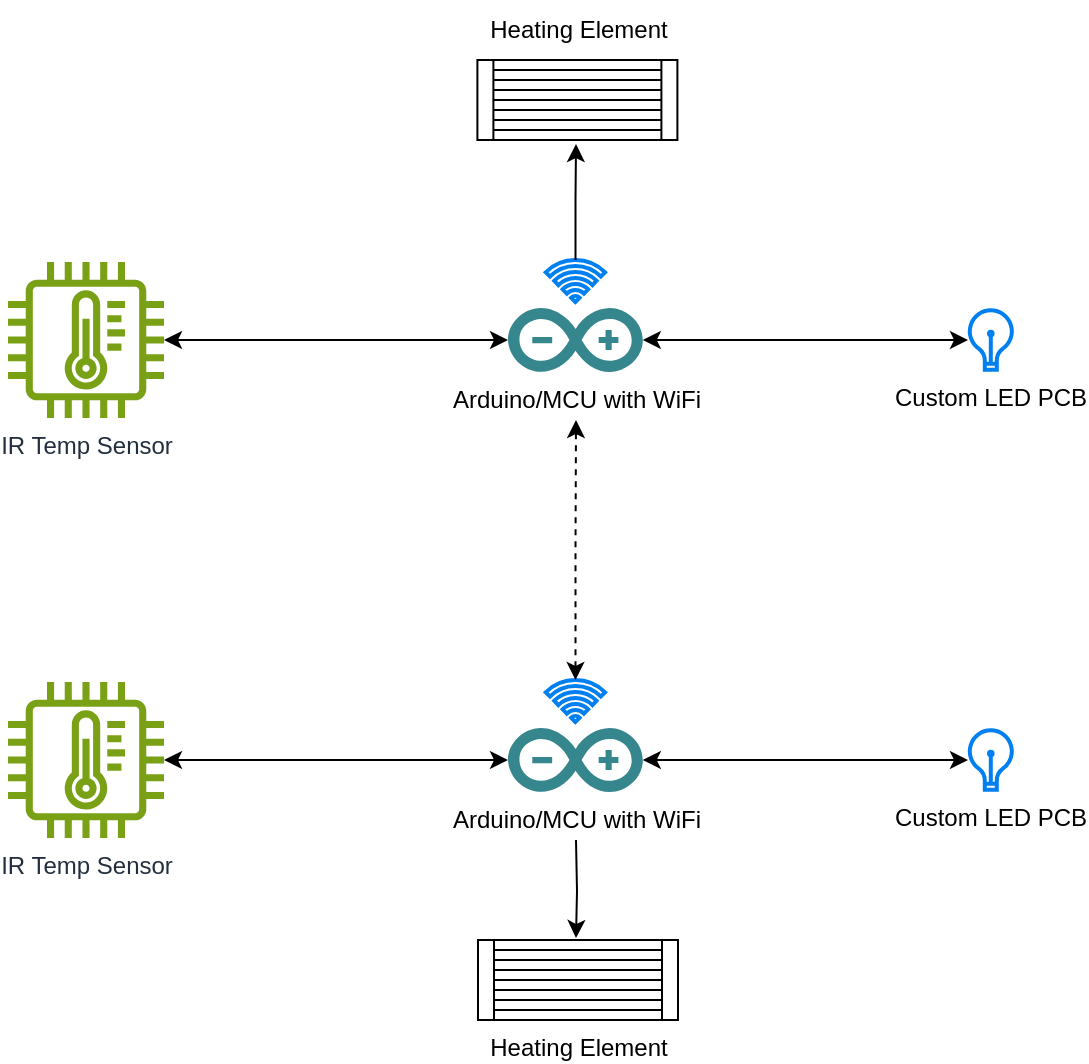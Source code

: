 <mxfile version="26.0.8">
  <diagram name="Page-1" id="F-86t3H7WfNWwWMnKCw-">
    <mxGraphModel dx="984" dy="538" grid="1" gridSize="10" guides="1" tooltips="1" connect="1" arrows="1" fold="1" page="1" pageScale="1" pageWidth="850" pageHeight="1100" math="0" shadow="0">
      <root>
        <mxCell id="0" />
        <mxCell id="1" parent="0" />
        <mxCell id="Mc2AFaffPODwrsvcCSGy-6" style="edgeStyle=orthogonalEdgeStyle;rounded=0;orthogonalLoop=1;jettySize=auto;html=1;startArrow=classic;startFill=1;" edge="1" parent="1" source="Mc2AFaffPODwrsvcCSGy-1" target="Mc2AFaffPODwrsvcCSGy-2">
          <mxGeometry relative="1" as="geometry" />
        </mxCell>
        <mxCell id="Mc2AFaffPODwrsvcCSGy-1" value="IR Temp Sensor" style="sketch=0;outlineConnect=0;fontColor=#232F3E;gradientColor=none;fillColor=#7AA116;strokeColor=none;dashed=0;verticalLabelPosition=bottom;verticalAlign=top;align=center;html=1;fontSize=12;fontStyle=0;aspect=fixed;pointerEvents=1;shape=mxgraph.aws4.iot_thing_temperature_sensor;" vertex="1" parent="1">
          <mxGeometry x="140" y="411" width="78" height="78" as="geometry" />
        </mxCell>
        <mxCell id="Mc2AFaffPODwrsvcCSGy-4" value="Custom LED PCB" style="html=1;verticalLabelPosition=bottom;align=center;labelBackgroundColor=#ffffff;verticalAlign=top;strokeWidth=2;strokeColor=#0080F0;shadow=0;dashed=0;shape=mxgraph.ios7.icons.lightbulb;" vertex="1" parent="1">
          <mxGeometry x="620" y="435.15" width="22.8" height="29.7" as="geometry" />
        </mxCell>
        <mxCell id="Mc2AFaffPODwrsvcCSGy-5" value="" style="group" vertex="1" connectable="0" parent="1">
          <mxGeometry x="390" y="410" width="67.4" height="56" as="geometry" />
        </mxCell>
        <mxCell id="Mc2AFaffPODwrsvcCSGy-2" value="Arduino/MCU with WiFi" style="dashed=0;outlineConnect=0;html=1;align=center;labelPosition=center;verticalLabelPosition=bottom;verticalAlign=top;shape=mxgraph.weblogos.arduino;fillColor=#36868D;strokeColor=none" vertex="1" parent="Mc2AFaffPODwrsvcCSGy-5">
          <mxGeometry y="24" width="67.4" height="32" as="geometry" />
        </mxCell>
        <mxCell id="Mc2AFaffPODwrsvcCSGy-3" value="" style="html=1;verticalLabelPosition=bottom;align=center;labelBackgroundColor=#ffffff;verticalAlign=top;strokeWidth=2;strokeColor=#0080F0;shadow=0;dashed=0;shape=mxgraph.ios7.icons.wifi;pointerEvents=1" vertex="1" parent="Mc2AFaffPODwrsvcCSGy-5">
          <mxGeometry x="18.85" width="29.7" height="21" as="geometry" />
        </mxCell>
        <mxCell id="Mc2AFaffPODwrsvcCSGy-7" style="edgeStyle=orthogonalEdgeStyle;rounded=0;orthogonalLoop=1;jettySize=auto;html=1;entryX=0;entryY=0.5;entryDx=0;entryDy=0;entryPerimeter=0;startArrow=classic;startFill=1;" edge="1" parent="1" source="Mc2AFaffPODwrsvcCSGy-2" target="Mc2AFaffPODwrsvcCSGy-4">
          <mxGeometry relative="1" as="geometry" />
        </mxCell>
        <mxCell id="Mc2AFaffPODwrsvcCSGy-8" style="edgeStyle=orthogonalEdgeStyle;rounded=0;orthogonalLoop=1;jettySize=auto;html=1;startArrow=classic;startFill=1;" edge="1" parent="1" source="Mc2AFaffPODwrsvcCSGy-9" target="Mc2AFaffPODwrsvcCSGy-12">
          <mxGeometry relative="1" as="geometry" />
        </mxCell>
        <mxCell id="Mc2AFaffPODwrsvcCSGy-9" value="IR Temp Sensor" style="sketch=0;outlineConnect=0;fontColor=#232F3E;gradientColor=none;fillColor=#7AA116;strokeColor=none;dashed=0;verticalLabelPosition=bottom;verticalAlign=top;align=center;html=1;fontSize=12;fontStyle=0;aspect=fixed;pointerEvents=1;shape=mxgraph.aws4.iot_thing_temperature_sensor;" vertex="1" parent="1">
          <mxGeometry x="140" y="201" width="78" height="78" as="geometry" />
        </mxCell>
        <mxCell id="Mc2AFaffPODwrsvcCSGy-10" value="Custom LED PCB" style="html=1;verticalLabelPosition=bottom;align=center;labelBackgroundColor=#ffffff;verticalAlign=top;strokeWidth=2;strokeColor=#0080F0;shadow=0;dashed=0;shape=mxgraph.ios7.icons.lightbulb;" vertex="1" parent="1">
          <mxGeometry x="620" y="225.15" width="22.8" height="29.7" as="geometry" />
        </mxCell>
        <mxCell id="Mc2AFaffPODwrsvcCSGy-11" value="" style="group" vertex="1" connectable="0" parent="1">
          <mxGeometry x="390" y="200" width="67.4" height="56" as="geometry" />
        </mxCell>
        <mxCell id="Mc2AFaffPODwrsvcCSGy-12" value="Arduino/MCU with WiFi" style="dashed=0;outlineConnect=0;html=1;align=center;labelPosition=center;verticalLabelPosition=bottom;verticalAlign=top;shape=mxgraph.weblogos.arduino;fillColor=#36868D;strokeColor=none" vertex="1" parent="Mc2AFaffPODwrsvcCSGy-11">
          <mxGeometry y="24" width="67.4" height="32" as="geometry" />
        </mxCell>
        <mxCell id="Mc2AFaffPODwrsvcCSGy-13" value="" style="html=1;verticalLabelPosition=bottom;align=center;labelBackgroundColor=#ffffff;verticalAlign=top;strokeWidth=2;strokeColor=#0080F0;shadow=0;dashed=0;shape=mxgraph.ios7.icons.wifi;pointerEvents=1" vertex="1" parent="Mc2AFaffPODwrsvcCSGy-11">
          <mxGeometry x="18.85" width="29.7" height="21" as="geometry" />
        </mxCell>
        <mxCell id="Mc2AFaffPODwrsvcCSGy-14" style="edgeStyle=orthogonalEdgeStyle;rounded=0;orthogonalLoop=1;jettySize=auto;html=1;entryX=0;entryY=0.5;entryDx=0;entryDy=0;entryPerimeter=0;startArrow=classic;startFill=1;" edge="1" parent="1" source="Mc2AFaffPODwrsvcCSGy-12" target="Mc2AFaffPODwrsvcCSGy-10">
          <mxGeometry relative="1" as="geometry" />
        </mxCell>
        <mxCell id="Mc2AFaffPODwrsvcCSGy-15" style="edgeStyle=orthogonalEdgeStyle;rounded=0;orthogonalLoop=1;jettySize=auto;html=1;startArrow=classic;startFill=1;dashed=1;" edge="1" parent="1" source="Mc2AFaffPODwrsvcCSGy-3">
          <mxGeometry relative="1" as="geometry">
            <mxPoint x="424" y="280" as="targetPoint" />
          </mxGeometry>
        </mxCell>
        <mxCell id="Mc2AFaffPODwrsvcCSGy-20" value="" style="shape=mxgraph.pid.heat_exchangers.fixed_straight_tubes_heat_exchanger;html=1;pointerEvents=1;align=center;verticalLabelPosition=bottom;verticalAlign=top;dashed=0;" vertex="1" parent="1">
          <mxGeometry x="374.7" y="100" width="100" height="40" as="geometry" />
        </mxCell>
        <mxCell id="Mc2AFaffPODwrsvcCSGy-21" value="Heating Element" style="text;html=1;align=center;verticalAlign=middle;resizable=0;points=[];autosize=1;strokeColor=none;fillColor=none;" vertex="1" parent="1">
          <mxGeometry x="370" y="70" width="110" height="30" as="geometry" />
        </mxCell>
        <mxCell id="Mc2AFaffPODwrsvcCSGy-22" style="edgeStyle=orthogonalEdgeStyle;rounded=0;orthogonalLoop=1;jettySize=auto;html=1;entryX=0.493;entryY=1.05;entryDx=0;entryDy=0;entryPerimeter=0;" edge="1" parent="1" source="Mc2AFaffPODwrsvcCSGy-13" target="Mc2AFaffPODwrsvcCSGy-20">
          <mxGeometry relative="1" as="geometry" />
        </mxCell>
        <mxCell id="Mc2AFaffPODwrsvcCSGy-23" value="Heating Element" style="shape=mxgraph.pid.heat_exchangers.fixed_straight_tubes_heat_exchanger;html=1;pointerEvents=1;align=center;verticalLabelPosition=bottom;verticalAlign=top;dashed=0;" vertex="1" parent="1">
          <mxGeometry x="375" y="540" width="100" height="40" as="geometry" />
        </mxCell>
        <mxCell id="Mc2AFaffPODwrsvcCSGy-25" style="edgeStyle=orthogonalEdgeStyle;rounded=0;orthogonalLoop=1;jettySize=auto;html=1;entryX=0.49;entryY=-0.025;entryDx=0;entryDy=0;entryPerimeter=0;" edge="1" parent="1" target="Mc2AFaffPODwrsvcCSGy-23">
          <mxGeometry relative="1" as="geometry">
            <mxPoint x="424" y="490" as="sourcePoint" />
          </mxGeometry>
        </mxCell>
      </root>
    </mxGraphModel>
  </diagram>
</mxfile>
